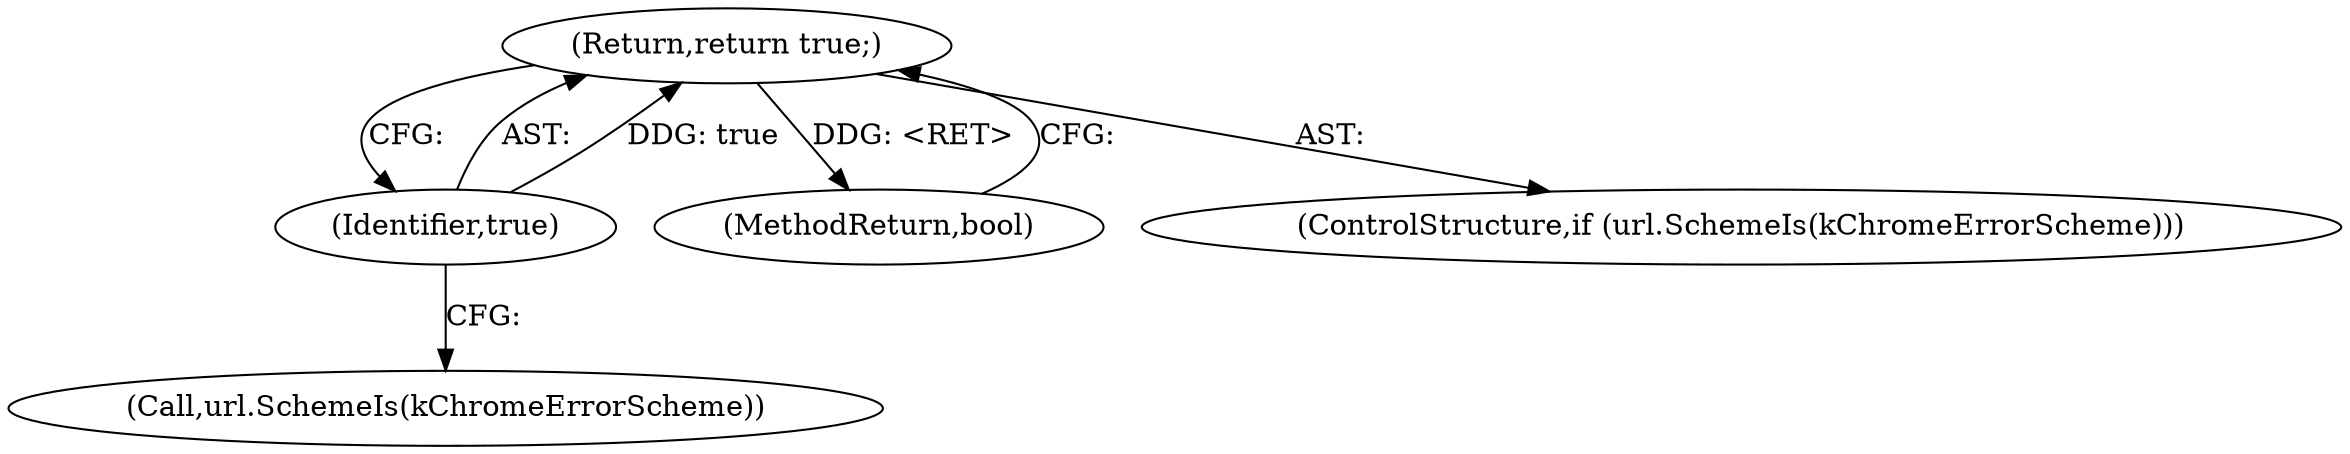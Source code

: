 digraph "1_Chrome_1f5ad409dbf5334523931df37598ea49e9849c87_0@del" {
"1000111" [label="(Return,return true;)"];
"1000112" [label="(Identifier,true)"];
"1000111" [label="(Return,return true;)"];
"1000138" [label="(MethodReturn,bool)"];
"1000109" [label="(Call,url.SchemeIs(kChromeErrorScheme))"];
"1000112" [label="(Identifier,true)"];
"1000108" [label="(ControlStructure,if (url.SchemeIs(kChromeErrorScheme)))"];
"1000111" -> "1000108"  [label="AST: "];
"1000111" -> "1000112"  [label="CFG: "];
"1000112" -> "1000111"  [label="AST: "];
"1000138" -> "1000111"  [label="CFG: "];
"1000111" -> "1000138"  [label="DDG: <RET>"];
"1000112" -> "1000111"  [label="DDG: true"];
"1000112" -> "1000109"  [label="CFG: "];
}
